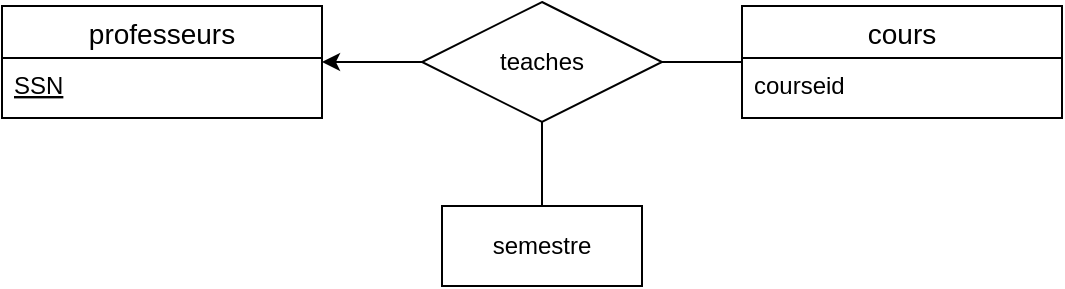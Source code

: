 <mxfile version="14.1.8" type="device" pages="6"><diagram id="Ug6p9XTL96WyHNT_D5uN" name="Q1"><mxGraphModel dx="1185" dy="685" grid="1" gridSize="10" guides="1" tooltips="1" connect="1" arrows="1" fold="1" page="1" pageScale="1" pageWidth="850" pageHeight="1100" math="0" shadow="0"><root><mxCell id="0"/><mxCell id="1" parent="0"/><mxCell id="2" value="teaches" style="shape=rhombus;perimeter=rhombusPerimeter;whiteSpace=wrap;html=1;align=center;" parent="1" vertex="1"><mxGeometry x="290" y="238" width="120" height="60" as="geometry"/></mxCell><mxCell id="3" value="professeurs" style="swimlane;fontStyle=0;childLayout=stackLayout;horizontal=1;startSize=26;horizontalStack=0;resizeParent=1;resizeParentMax=0;resizeLast=0;collapsible=1;marginBottom=0;align=center;fontSize=14;" parent="1" vertex="1"><mxGeometry x="80" y="240" width="160" height="56" as="geometry"><mxRectangle x="80" y="240" width="110" height="26" as="alternateBounds"/></mxGeometry></mxCell><mxCell id="4" value="SSN" style="text;strokeColor=none;fillColor=none;spacingLeft=4;spacingRight=4;overflow=hidden;rotatable=0;points=[[0,0.5],[1,0.5]];portConstraint=eastwest;fontSize=12;fontStyle=4" parent="3" vertex="1"><mxGeometry y="26" width="160" height="30" as="geometry"/></mxCell><mxCell id="7" value="cours" style="swimlane;fontStyle=0;childLayout=stackLayout;horizontal=1;startSize=26;horizontalStack=0;resizeParent=1;resizeParentMax=0;resizeLast=0;collapsible=1;marginBottom=0;align=center;fontSize=14;" parent="1" vertex="1"><mxGeometry x="450" y="240" width="160" height="56" as="geometry"><mxRectangle x="460" y="250" width="70" height="26" as="alternateBounds"/></mxGeometry></mxCell><mxCell id="8" value="courseid" style="text;strokeColor=none;fillColor=none;spacingLeft=4;spacingRight=4;overflow=hidden;rotatable=0;points=[[0,0.5],[1,0.5]];portConstraint=eastwest;fontSize=12;" parent="7" vertex="1"><mxGeometry y="26" width="160" height="30" as="geometry"/></mxCell><mxCell id="11" value="semestre" style="whiteSpace=wrap;html=1;align=center;" parent="1" vertex="1"><mxGeometry x="300" y="340" width="100" height="40" as="geometry"/></mxCell><mxCell id="24" value="" style="endArrow=none;html=1;entryX=0.5;entryY=1;entryDx=0;entryDy=0;exitX=0.5;exitY=0;exitDx=0;exitDy=0;" parent="1" source="11" target="2" edge="1"><mxGeometry width="50" height="50" relative="1" as="geometry"><mxPoint x="360" y="320" as="sourcePoint"/><mxPoint x="410" y="270" as="targetPoint"/></mxGeometry></mxCell><mxCell id="25" value="" style="endArrow=classic;html=1;exitX=0;exitY=0.5;exitDx=0;exitDy=0;entryX=1;entryY=0.5;entryDx=0;entryDy=0;" parent="1" source="2" target="3" edge="1"><mxGeometry width="50" height="50" relative="1" as="geometry"><mxPoint x="100" y="370" as="sourcePoint"/><mxPoint x="243" y="269" as="targetPoint"/></mxGeometry></mxCell><mxCell id="27" value="" style="endArrow=none;html=1;exitX=1;exitY=0.5;exitDx=0;exitDy=0;entryX=0;entryY=0.5;entryDx=0;entryDy=0;" parent="1" source="2" target="7" edge="1"><mxGeometry width="50" height="50" relative="1" as="geometry"><mxPoint x="420" y="390" as="sourcePoint"/><mxPoint x="430" y="240" as="targetPoint"/></mxGeometry></mxCell></root></mxGraphModel></diagram><diagram id="9wMCYozeoVzpZwXFMpXw" name="Q2"><mxGraphModel dx="1422" dy="822" grid="1" gridSize="10" guides="1" tooltips="1" connect="1" arrows="1" fold="1" page="1" pageScale="1" pageWidth="850" pageHeight="1100" math="0" shadow="0"><root><mxCell id="TalqAH4KXVPWjiXIX_hc-0"/><mxCell id="TalqAH4KXVPWjiXIX_hc-1" parent="TalqAH4KXVPWjiXIX_hc-0"/><mxCell id="RtuMxTW9jqQ1AWfn5u3T-0" value="teaches" style="shape=rhombus;perimeter=rhombusPerimeter;whiteSpace=wrap;html=1;align=center;" parent="TalqAH4KXVPWjiXIX_hc-1" vertex="1"><mxGeometry x="290" y="238" width="120" height="60" as="geometry"/></mxCell><mxCell id="RtuMxTW9jqQ1AWfn5u3T-1" value="professeurs" style="swimlane;fontStyle=0;childLayout=stackLayout;horizontal=1;startSize=26;horizontalStack=0;resizeParent=1;resizeParentMax=0;resizeLast=0;collapsible=1;marginBottom=0;align=center;fontSize=14;" parent="TalqAH4KXVPWjiXIX_hc-1" vertex="1"><mxGeometry x="80" y="240" width="160" height="56" as="geometry"><mxRectangle x="80" y="240" width="110" height="26" as="alternateBounds"/></mxGeometry></mxCell><mxCell id="RtuMxTW9jqQ1AWfn5u3T-2" value="SSN" style="text;strokeColor=none;fillColor=none;spacingLeft=4;spacingRight=4;overflow=hidden;rotatable=0;points=[[0,0.5],[1,0.5]];portConstraint=eastwest;fontSize=12;fontStyle=4" parent="RtuMxTW9jqQ1AWfn5u3T-1" vertex="1"><mxGeometry y="26" width="160" height="30" as="geometry"/></mxCell><mxCell id="RtuMxTW9jqQ1AWfn5u3T-3" value="cours" style="swimlane;fontStyle=0;childLayout=stackLayout;horizontal=1;startSize=26;horizontalStack=0;resizeParent=1;resizeParentMax=0;resizeLast=0;collapsible=1;marginBottom=0;align=center;fontSize=14;" parent="TalqAH4KXVPWjiXIX_hc-1" vertex="1"><mxGeometry x="450" y="240" width="160" height="56" as="geometry"><mxRectangle x="460" y="250" width="70" height="26" as="alternateBounds"/></mxGeometry></mxCell><mxCell id="RtuMxTW9jqQ1AWfn5u3T-4" value="courseid" style="text;strokeColor=none;fillColor=none;spacingLeft=4;spacingRight=4;overflow=hidden;rotatable=0;points=[[0,0.5],[1,0.5]];portConstraint=eastwest;fontSize=12;" parent="RtuMxTW9jqQ1AWfn5u3T-3" vertex="1"><mxGeometry y="26" width="160" height="30" as="geometry"/></mxCell><mxCell id="RtuMxTW9jqQ1AWfn5u3T-5" value="semestre" style="whiteSpace=wrap;html=1;align=center;" parent="TalqAH4KXVPWjiXIX_hc-1" vertex="1"><mxGeometry x="300" y="340" width="100" height="40" as="geometry"/></mxCell><mxCell id="RtuMxTW9jqQ1AWfn5u3T-6" value="" style="endArrow=none;html=1;entryX=0.5;entryY=1;entryDx=0;entryDy=0;exitX=0.5;exitY=0;exitDx=0;exitDy=0;" parent="TalqAH4KXVPWjiXIX_hc-1" source="RtuMxTW9jqQ1AWfn5u3T-5" target="RtuMxTW9jqQ1AWfn5u3T-0" edge="1"><mxGeometry width="50" height="50" relative="1" as="geometry"><mxPoint x="360" y="320" as="sourcePoint"/><mxPoint x="410" y="270" as="targetPoint"/></mxGeometry></mxCell><mxCell id="RtuMxTW9jqQ1AWfn5u3T-9" value="" style="endArrow=none;html=1;entryX=0;entryY=0.5;entryDx=0;entryDy=0;exitX=1;exitY=0.5;exitDx=0;exitDy=0;" parent="TalqAH4KXVPWjiXIX_hc-1" source="RtuMxTW9jqQ1AWfn5u3T-1" target="RtuMxTW9jqQ1AWfn5u3T-0" edge="1"><mxGeometry width="50" height="50" relative="1" as="geometry"><mxPoint x="110" y="390" as="sourcePoint"/><mxPoint x="160" y="340" as="targetPoint"/></mxGeometry></mxCell><mxCell id="KrPQg3tTXYbWWx8WUCvL-0" value="" style="endArrow=none;html=1;exitX=1;exitY=0.5;exitDx=0;exitDy=0;entryX=0;entryY=0.067;entryDx=0;entryDy=0;entryPerimeter=0;" parent="TalqAH4KXVPWjiXIX_hc-1" source="RtuMxTW9jqQ1AWfn5u3T-0" target="RtuMxTW9jqQ1AWfn5u3T-4" edge="1"><mxGeometry width="50" height="50" relative="1" as="geometry"><mxPoint x="410" y="340" as="sourcePoint"/><mxPoint x="460" y="290" as="targetPoint"/></mxGeometry></mxCell><mxCell id="KrPQg3tTXYbWWx8WUCvL-1" value="0 .. *&lt;br&gt;" style="text;html=1;align=center;verticalAlign=middle;resizable=0;points=[];autosize=1;" parent="TalqAH4KXVPWjiXIX_hc-1" vertex="1"><mxGeometry x="240" y="250" width="40" height="20" as="geometry"/></mxCell><mxCell id="KrPQg3tTXYbWWx8WUCvL-2" value="1 ..*" style="text;html=1;align=center;verticalAlign=middle;resizable=0;points=[];autosize=1;" parent="TalqAH4KXVPWjiXIX_hc-1" vertex="1"><mxGeometry x="415" y="250" width="40" height="20" as="geometry"/></mxCell></root></mxGraphModel></diagram><diagram name="Q3" id="gHjpWbgqRTH_ATEwax1j"><mxGraphModel dx="813" dy="470" grid="1" gridSize="10" guides="1" tooltips="1" connect="1" arrows="1" fold="1" page="1" pageScale="1" pageWidth="850" pageHeight="1100" math="0" shadow="0"><root><mxCell id="NiLA1yErFh6chaUHWfH--0"/><mxCell id="NiLA1yErFh6chaUHWfH--1" parent="NiLA1yErFh6chaUHWfH--0"/><mxCell id="NiLA1yErFh6chaUHWfH--2" value="teaches" style="shape=rhombus;perimeter=rhombusPerimeter;whiteSpace=wrap;html=1;align=center;" vertex="1" parent="NiLA1yErFh6chaUHWfH--1"><mxGeometry x="290" y="238" width="120" height="60" as="geometry"/></mxCell><mxCell id="NiLA1yErFh6chaUHWfH--3" value="professeurs" style="swimlane;fontStyle=0;childLayout=stackLayout;horizontal=1;startSize=26;horizontalStack=0;resizeParent=1;resizeParentMax=0;resizeLast=0;collapsible=1;marginBottom=0;align=center;fontSize=14;" vertex="1" parent="NiLA1yErFh6chaUHWfH--1"><mxGeometry x="80" y="240" width="160" height="56" as="geometry"><mxRectangle x="80" y="240" width="110" height="26" as="alternateBounds"/></mxGeometry></mxCell><mxCell id="NiLA1yErFh6chaUHWfH--4" value="SSN" style="text;strokeColor=none;fillColor=none;spacingLeft=4;spacingRight=4;overflow=hidden;rotatable=0;points=[[0,0.5],[1,0.5]];portConstraint=eastwest;fontSize=12;fontStyle=4" vertex="1" parent="NiLA1yErFh6chaUHWfH--3"><mxGeometry y="26" width="160" height="30" as="geometry"/></mxCell><mxCell id="NiLA1yErFh6chaUHWfH--5" value="cours" style="swimlane;fontStyle=0;childLayout=stackLayout;horizontal=1;startSize=26;horizontalStack=0;resizeParent=1;resizeParentMax=0;resizeLast=0;collapsible=1;marginBottom=0;align=center;fontSize=14;" vertex="1" parent="NiLA1yErFh6chaUHWfH--1"><mxGeometry x="450" y="240" width="160" height="56" as="geometry"><mxRectangle x="460" y="250" width="70" height="26" as="alternateBounds"/></mxGeometry></mxCell><mxCell id="NiLA1yErFh6chaUHWfH--6" value="courseid" style="text;strokeColor=none;fillColor=none;spacingLeft=4;spacingRight=4;overflow=hidden;rotatable=0;points=[[0,0.5],[1,0.5]];portConstraint=eastwest;fontSize=12;" vertex="1" parent="NiLA1yErFh6chaUHWfH--5"><mxGeometry y="26" width="160" height="30" as="geometry"/></mxCell><mxCell id="NiLA1yErFh6chaUHWfH--7" value="semestre" style="whiteSpace=wrap;html=1;align=center;" vertex="1" parent="NiLA1yErFh6chaUHWfH--1"><mxGeometry x="300" y="340" width="100" height="40" as="geometry"/></mxCell><mxCell id="NiLA1yErFh6chaUHWfH--8" value="" style="endArrow=none;html=1;entryX=0.5;entryY=1;entryDx=0;entryDy=0;exitX=0.5;exitY=0;exitDx=0;exitDy=0;" edge="1" parent="NiLA1yErFh6chaUHWfH--1" source="NiLA1yErFh6chaUHWfH--7" target="NiLA1yErFh6chaUHWfH--2"><mxGeometry width="50" height="50" relative="1" as="geometry"><mxPoint x="360" y="320" as="sourcePoint"/><mxPoint x="410" y="270" as="targetPoint"/></mxGeometry></mxCell><mxCell id="NiLA1yErFh6chaUHWfH--9" value="" style="endArrow=none;html=1;entryX=0;entryY=0.5;entryDx=0;entryDy=0;exitX=1;exitY=0.5;exitDx=0;exitDy=0;" edge="1" parent="NiLA1yErFh6chaUHWfH--1" source="NiLA1yErFh6chaUHWfH--3" target="NiLA1yErFh6chaUHWfH--2"><mxGeometry width="50" height="50" relative="1" as="geometry"><mxPoint x="110" y="390" as="sourcePoint"/><mxPoint x="160" y="340" as="targetPoint"/></mxGeometry></mxCell><mxCell id="NiLA1yErFh6chaUHWfH--10" value="" style="endArrow=none;html=1;exitX=1;exitY=0.5;exitDx=0;exitDy=0;entryX=0;entryY=0.067;entryDx=0;entryDy=0;entryPerimeter=0;" edge="1" parent="NiLA1yErFh6chaUHWfH--1" source="NiLA1yErFh6chaUHWfH--2" target="NiLA1yErFh6chaUHWfH--6"><mxGeometry width="50" height="50" relative="1" as="geometry"><mxPoint x="410" y="340" as="sourcePoint"/><mxPoint x="460" y="290" as="targetPoint"/></mxGeometry></mxCell><mxCell id="NiLA1yErFh6chaUHWfH--11" value="0 .. *&lt;br&gt;" style="text;html=1;align=center;verticalAlign=middle;resizable=0;points=[];autosize=1;" vertex="1" parent="NiLA1yErFh6chaUHWfH--1"><mxGeometry x="240" y="250" width="40" height="20" as="geometry"/></mxCell><mxCell id="NiLA1yErFh6chaUHWfH--12" value="1" style="text;html=1;align=center;verticalAlign=middle;resizable=0;points=[];autosize=1;" vertex="1" parent="NiLA1yErFh6chaUHWfH--1"><mxGeometry x="425" y="250" width="20" height="20" as="geometry"/></mxCell></root></mxGraphModel></diagram><diagram name="Q4" id="2S69hKlrlv0JDGHJrmbR"><mxGraphModel dx="1422" dy="822" grid="1" gridSize="10" guides="1" tooltips="1" connect="1" arrows="1" fold="1" page="1" pageScale="1" pageWidth="850" pageHeight="1100" math="0" shadow="0"><root><mxCell id="4BkHQRZtZE2m-Aln3hlG-0"/><mxCell id="4BkHQRZtZE2m-Aln3hlG-1" parent="4BkHQRZtZE2m-Aln3hlG-0"/><mxCell id="4BkHQRZtZE2m-Aln3hlG-2" value="teaches" style="shape=rhombus;perimeter=rhombusPerimeter;whiteSpace=wrap;html=1;align=center;" vertex="1" parent="4BkHQRZtZE2m-Aln3hlG-1"><mxGeometry x="290" y="238" width="120" height="60" as="geometry"/></mxCell><mxCell id="4BkHQRZtZE2m-Aln3hlG-3" value="professeurs" style="swimlane;fontStyle=0;childLayout=stackLayout;horizontal=1;startSize=26;horizontalStack=0;resizeParent=1;resizeParentMax=0;resizeLast=0;collapsible=1;marginBottom=0;align=center;fontSize=14;" vertex="1" parent="4BkHQRZtZE2m-Aln3hlG-1"><mxGeometry x="80" y="240" width="160" height="56" as="geometry"><mxRectangle x="80" y="240" width="110" height="26" as="alternateBounds"/></mxGeometry></mxCell><mxCell id="4BkHQRZtZE2m-Aln3hlG-4" value="SSN" style="text;strokeColor=none;fillColor=none;spacingLeft=4;spacingRight=4;overflow=hidden;rotatable=0;points=[[0,0.5],[1,0.5]];portConstraint=eastwest;fontSize=12;fontStyle=4" vertex="1" parent="4BkHQRZtZE2m-Aln3hlG-3"><mxGeometry y="26" width="160" height="30" as="geometry"/></mxCell><mxCell id="4BkHQRZtZE2m-Aln3hlG-5" value="cours" style="swimlane;fontStyle=0;childLayout=stackLayout;horizontal=1;startSize=26;horizontalStack=0;resizeParent=1;resizeParentMax=0;resizeLast=0;collapsible=1;marginBottom=0;align=center;fontSize=14;" vertex="1" parent="4BkHQRZtZE2m-Aln3hlG-1"><mxGeometry x="450" y="240" width="160" height="56" as="geometry"><mxRectangle x="460" y="250" width="70" height="26" as="alternateBounds"/></mxGeometry></mxCell><mxCell id="4BkHQRZtZE2m-Aln3hlG-6" value="courseid" style="text;strokeColor=none;fillColor=none;spacingLeft=4;spacingRight=4;overflow=hidden;rotatable=0;points=[[0,0.5],[1,0.5]];portConstraint=eastwest;fontSize=12;" vertex="1" parent="4BkHQRZtZE2m-Aln3hlG-5"><mxGeometry y="26" width="160" height="30" as="geometry"/></mxCell><mxCell id="4BkHQRZtZE2m-Aln3hlG-7" value="semestre" style="whiteSpace=wrap;html=1;align=center;" vertex="1" parent="4BkHQRZtZE2m-Aln3hlG-1"><mxGeometry x="300" y="340" width="100" height="40" as="geometry"/></mxCell><mxCell id="4BkHQRZtZE2m-Aln3hlG-8" value="" style="endArrow=none;html=1;entryX=0.5;entryY=1;entryDx=0;entryDy=0;exitX=0.5;exitY=0;exitDx=0;exitDy=0;" edge="1" parent="4BkHQRZtZE2m-Aln3hlG-1" source="4BkHQRZtZE2m-Aln3hlG-7" target="4BkHQRZtZE2m-Aln3hlG-2"><mxGeometry width="50" height="50" relative="1" as="geometry"><mxPoint x="360" y="320" as="sourcePoint"/><mxPoint x="410" y="270" as="targetPoint"/></mxGeometry></mxCell><mxCell id="4BkHQRZtZE2m-Aln3hlG-9" value="" style="endArrow=none;html=1;entryX=0;entryY=0.5;entryDx=0;entryDy=0;exitX=1;exitY=0.5;exitDx=0;exitDy=0;" edge="1" parent="4BkHQRZtZE2m-Aln3hlG-1" source="4BkHQRZtZE2m-Aln3hlG-3" target="4BkHQRZtZE2m-Aln3hlG-2"><mxGeometry width="50" height="50" relative="1" as="geometry"><mxPoint x="110" y="390" as="sourcePoint"/><mxPoint x="160" y="340" as="targetPoint"/></mxGeometry></mxCell><mxCell id="4BkHQRZtZE2m-Aln3hlG-10" value="" style="endArrow=none;html=1;exitX=1;exitY=0.5;exitDx=0;exitDy=0;entryX=0;entryY=0.067;entryDx=0;entryDy=0;entryPerimeter=0;" edge="1" parent="4BkHQRZtZE2m-Aln3hlG-1" source="4BkHQRZtZE2m-Aln3hlG-2" target="4BkHQRZtZE2m-Aln3hlG-6"><mxGeometry width="50" height="50" relative="1" as="geometry"><mxPoint x="410" y="340" as="sourcePoint"/><mxPoint x="460" y="290" as="targetPoint"/></mxGeometry></mxCell><mxCell id="4BkHQRZtZE2m-Aln3hlG-11" value="1 .. *" style="text;html=1;align=center;verticalAlign=middle;resizable=0;points=[];autosize=1;" vertex="1" parent="4BkHQRZtZE2m-Aln3hlG-1"><mxGeometry x="240" y="250" width="40" height="20" as="geometry"/></mxCell><mxCell id="4BkHQRZtZE2m-Aln3hlG-12" value="1" style="text;html=1;align=center;verticalAlign=middle;resizable=0;points=[];autosize=1;" vertex="1" parent="4BkHQRZtZE2m-Aln3hlG-1"><mxGeometry x="425" y="250" width="20" height="20" as="geometry"/></mxCell></root></mxGraphModel></diagram><diagram name="Q5" id="rV4hlLANOlbMJSPBEvdw"><mxGraphModel dx="1422" dy="822" grid="1" gridSize="10" guides="1" tooltips="1" connect="1" arrows="1" fold="1" page="1" pageScale="1" pageWidth="850" pageHeight="1100" math="0" shadow="0"><root><mxCell id="zgQM32cVnPUW8UJBJiQ0-0"/><mxCell id="zgQM32cVnPUW8UJBJiQ0-1" parent="zgQM32cVnPUW8UJBJiQ0-0"/><mxCell id="zgQM32cVnPUW8UJBJiQ0-2" value="teaches" style="shape=rhombus;perimeter=rhombusPerimeter;whiteSpace=wrap;html=1;align=center;" vertex="1" parent="zgQM32cVnPUW8UJBJiQ0-1"><mxGeometry x="290" y="238" width="120" height="60" as="geometry"/></mxCell><mxCell id="zgQM32cVnPUW8UJBJiQ0-3" value="professeurs" style="swimlane;fontStyle=0;childLayout=stackLayout;horizontal=1;startSize=26;horizontalStack=0;resizeParent=1;resizeParentMax=0;resizeLast=0;collapsible=1;marginBottom=0;align=center;fontSize=14;" vertex="1" parent="zgQM32cVnPUW8UJBJiQ0-1"><mxGeometry x="80" y="240" width="160" height="56" as="geometry"><mxRectangle x="80" y="240" width="110" height="26" as="alternateBounds"/></mxGeometry></mxCell><mxCell id="zgQM32cVnPUW8UJBJiQ0-4" value="SSN" style="text;strokeColor=none;fillColor=none;spacingLeft=4;spacingRight=4;overflow=hidden;rotatable=0;points=[[0,0.5],[1,0.5]];portConstraint=eastwest;fontSize=12;fontStyle=4" vertex="1" parent="zgQM32cVnPUW8UJBJiQ0-3"><mxGeometry y="26" width="160" height="30" as="geometry"/></mxCell><mxCell id="zgQM32cVnPUW8UJBJiQ0-5" value="cours" style="swimlane;fontStyle=0;childLayout=stackLayout;horizontal=1;startSize=26;horizontalStack=0;resizeParent=1;resizeParentMax=0;resizeLast=0;collapsible=1;marginBottom=0;align=center;fontSize=14;" vertex="1" parent="zgQM32cVnPUW8UJBJiQ0-1"><mxGeometry x="450" y="240" width="160" height="56" as="geometry"><mxRectangle x="460" y="250" width="70" height="26" as="alternateBounds"/></mxGeometry></mxCell><mxCell id="zgQM32cVnPUW8UJBJiQ0-6" value="courseid" style="text;strokeColor=none;fillColor=none;spacingLeft=4;spacingRight=4;overflow=hidden;rotatable=0;points=[[0,0.5],[1,0.5]];portConstraint=eastwest;fontSize=12;" vertex="1" parent="zgQM32cVnPUW8UJBJiQ0-5"><mxGeometry y="26" width="160" height="30" as="geometry"/></mxCell><mxCell id="zgQM32cVnPUW8UJBJiQ0-7" value="semestre" style="whiteSpace=wrap;html=1;align=center;" vertex="1" parent="zgQM32cVnPUW8UJBJiQ0-1"><mxGeometry x="300" y="340" width="100" height="40" as="geometry"/></mxCell><mxCell id="zgQM32cVnPUW8UJBJiQ0-8" value="" style="endArrow=none;html=1;entryX=0.5;entryY=1;entryDx=0;entryDy=0;exitX=0.5;exitY=0;exitDx=0;exitDy=0;" edge="1" parent="zgQM32cVnPUW8UJBJiQ0-1" source="zgQM32cVnPUW8UJBJiQ0-7" target="zgQM32cVnPUW8UJBJiQ0-2"><mxGeometry width="50" height="50" relative="1" as="geometry"><mxPoint x="360" y="320" as="sourcePoint"/><mxPoint x="410" y="270" as="targetPoint"/></mxGeometry></mxCell><mxCell id="zgQM32cVnPUW8UJBJiQ0-9" value="" style="endArrow=none;html=1;entryX=0;entryY=0.5;entryDx=0;entryDy=0;exitX=1;exitY=0.5;exitDx=0;exitDy=0;" edge="1" parent="zgQM32cVnPUW8UJBJiQ0-1" source="zgQM32cVnPUW8UJBJiQ0-3" target="zgQM32cVnPUW8UJBJiQ0-2"><mxGeometry width="50" height="50" relative="1" as="geometry"><mxPoint x="110" y="390" as="sourcePoint"/><mxPoint x="160" y="340" as="targetPoint"/></mxGeometry></mxCell><mxCell id="zgQM32cVnPUW8UJBJiQ0-10" value="" style="endArrow=none;html=1;exitX=1;exitY=0.5;exitDx=0;exitDy=0;entryX=0;entryY=0.067;entryDx=0;entryDy=0;entryPerimeter=0;" edge="1" parent="zgQM32cVnPUW8UJBJiQ0-1" source="zgQM32cVnPUW8UJBJiQ0-2" target="zgQM32cVnPUW8UJBJiQ0-6"><mxGeometry width="50" height="50" relative="1" as="geometry"><mxPoint x="410" y="340" as="sourcePoint"/><mxPoint x="460" y="290" as="targetPoint"/></mxGeometry></mxCell><mxCell id="zgQM32cVnPUW8UJBJiQ0-11" value="0 .. *" style="text;html=1;align=center;verticalAlign=middle;resizable=0;points=[];autosize=1;" vertex="1" parent="zgQM32cVnPUW8UJBJiQ0-1"><mxGeometry x="240" y="250" width="40" height="20" as="geometry"/></mxCell><mxCell id="zgQM32cVnPUW8UJBJiQ0-12" value="0 .. *" style="text;html=1;align=center;verticalAlign=middle;resizable=0;points=[];autosize=1;" vertex="1" parent="zgQM32cVnPUW8UJBJiQ0-1"><mxGeometry x="415" y="250" width="40" height="20" as="geometry"/></mxCell></root></mxGraphModel></diagram><diagram name="Q6" id="0eJmzi-kRaZWbYMjYkIi"><mxGraphModel dx="813" dy="470" grid="1" gridSize="10" guides="1" tooltips="1" connect="1" arrows="1" fold="1" page="1" pageScale="1" pageWidth="850" pageHeight="1100" math="0" shadow="0"><root><mxCell id="t7Lx5zavMF7Dvu2Qriwu-0"/><mxCell id="t7Lx5zavMF7Dvu2Qriwu-1" parent="t7Lx5zavMF7Dvu2Qriwu-0"/><mxCell id="t7Lx5zavMF7Dvu2Qriwu-2" value="teaches" style="shape=rhombus;perimeter=rhombusPerimeter;whiteSpace=wrap;html=1;align=center;" vertex="1" parent="t7Lx5zavMF7Dvu2Qriwu-1"><mxGeometry x="270" y="440" width="120" height="60" as="geometry"/></mxCell><mxCell id="t7Lx5zavMF7Dvu2Qriwu-3" value="professeurs" style="swimlane;fontStyle=0;childLayout=stackLayout;horizontal=1;startSize=26;horizontalStack=0;resizeParent=1;resizeParentMax=0;resizeLast=0;collapsible=1;marginBottom=0;align=center;fontSize=14;" vertex="1" parent="t7Lx5zavMF7Dvu2Qriwu-1"><mxGeometry x="40" y="242" width="160" height="56" as="geometry"><mxRectangle x="40" y="242" width="110" height="26" as="alternateBounds"/></mxGeometry></mxCell><mxCell id="t7Lx5zavMF7Dvu2Qriwu-4" value="SSN" style="text;strokeColor=none;fillColor=none;spacingLeft=4;spacingRight=4;overflow=hidden;rotatable=0;points=[[0,0.5],[1,0.5]];portConstraint=eastwest;fontSize=12;fontStyle=4" vertex="1" parent="t7Lx5zavMF7Dvu2Qriwu-3"><mxGeometry y="26" width="160" height="30" as="geometry"/></mxCell><mxCell id="t7Lx5zavMF7Dvu2Qriwu-5" value="cours" style="swimlane;fontStyle=0;childLayout=stackLayout;horizontal=1;startSize=26;horizontalStack=0;resizeParent=1;resizeParentMax=0;resizeLast=0;collapsible=1;marginBottom=0;align=center;fontSize=14;" vertex="1" parent="t7Lx5zavMF7Dvu2Qriwu-1"><mxGeometry x="430" y="442" width="160" height="56" as="geometry"><mxRectangle x="460" y="250" width="70" height="26" as="alternateBounds"/></mxGeometry></mxCell><mxCell id="t7Lx5zavMF7Dvu2Qriwu-6" value="courseid" style="text;strokeColor=none;fillColor=none;spacingLeft=4;spacingRight=4;overflow=hidden;rotatable=0;points=[[0,0.5],[1,0.5]];portConstraint=eastwest;fontSize=12;" vertex="1" parent="t7Lx5zavMF7Dvu2Qriwu-5"><mxGeometry y="26" width="160" height="30" as="geometry"/></mxCell><mxCell id="t7Lx5zavMF7Dvu2Qriwu-7" value="semestre" style="whiteSpace=wrap;html=1;align=center;" vertex="1" parent="t7Lx5zavMF7Dvu2Qriwu-1"><mxGeometry x="280" y="542" width="100" height="40" as="geometry"/></mxCell><mxCell id="t7Lx5zavMF7Dvu2Qriwu-8" value="" style="endArrow=none;html=1;entryX=0.5;entryY=1;entryDx=0;entryDy=0;exitX=0.5;exitY=0;exitDx=0;exitDy=0;" edge="1" parent="t7Lx5zavMF7Dvu2Qriwu-1" source="t7Lx5zavMF7Dvu2Qriwu-7" target="t7Lx5zavMF7Dvu2Qriwu-2"><mxGeometry width="50" height="50" relative="1" as="geometry"><mxPoint x="340" y="522" as="sourcePoint"/><mxPoint x="390" y="472" as="targetPoint"/></mxGeometry></mxCell><mxCell id="t7Lx5zavMF7Dvu2Qriwu-10" value="" style="endArrow=none;html=1;exitX=1;exitY=0.5;exitDx=0;exitDy=0;entryX=0;entryY=0.067;entryDx=0;entryDy=0;entryPerimeter=0;" edge="1" parent="t7Lx5zavMF7Dvu2Qriwu-1" source="t7Lx5zavMF7Dvu2Qriwu-2" target="t7Lx5zavMF7Dvu2Qriwu-6"><mxGeometry width="50" height="50" relative="1" as="geometry"><mxPoint x="390" y="542" as="sourcePoint"/><mxPoint x="440" y="492" as="targetPoint"/></mxGeometry></mxCell><mxCell id="t7Lx5zavMF7Dvu2Qriwu-12" value="0 .. *" style="text;html=1;align=center;verticalAlign=middle;resizable=0;points=[];autosize=1;" vertex="1" parent="t7Lx5zavMF7Dvu2Qriwu-1"><mxGeometry x="395" y="452" width="40" height="20" as="geometry"/></mxCell><mxCell id="t7Lx5zavMF7Dvu2Qriwu-13" value="Relationship" style="shape=rhombus;perimeter=rhombusPerimeter;whiteSpace=wrap;html=1;align=center;" vertex="1" parent="t7Lx5zavMF7Dvu2Qriwu-1"><mxGeometry x="270" y="240" width="120" height="60" as="geometry"/></mxCell><mxCell id="t7Lx5zavMF7Dvu2Qriwu-14" value="equipes_professeurs" style="swimlane;fontStyle=0;childLayout=stackLayout;horizontal=1;startSize=26;horizontalStack=0;resizeParent=1;resizeParentMax=0;resizeLast=0;collapsible=1;marginBottom=0;align=center;fontSize=14;" vertex="1" parent="t7Lx5zavMF7Dvu2Qriwu-1"><mxGeometry x="445" y="242" width="160" height="56" as="geometry"><mxRectangle x="445" y="240" width="160" height="26" as="alternateBounds"/></mxGeometry></mxCell><mxCell id="t7Lx5zavMF7Dvu2Qriwu-17" value="groupid&#10;" style="text;strokeColor=none;fillColor=none;spacingLeft=4;spacingRight=4;overflow=hidden;rotatable=0;points=[[0,0.5],[1,0.5]];portConstraint=eastwest;fontSize=12;" vertex="1" parent="t7Lx5zavMF7Dvu2Qriwu-14"><mxGeometry y="26" width="160" height="30" as="geometry"/></mxCell><mxCell id="t7Lx5zavMF7Dvu2Qriwu-18" value="" style="endArrow=none;html=1;exitX=1;exitY=0.5;exitDx=0;exitDy=0;entryX=0;entryY=0.5;entryDx=0;entryDy=0;" edge="1" parent="t7Lx5zavMF7Dvu2Qriwu-1" source="t7Lx5zavMF7Dvu2Qriwu-3" target="t7Lx5zavMF7Dvu2Qriwu-13"><mxGeometry width="50" height="50" relative="1" as="geometry"><mxPoint x="220" y="310" as="sourcePoint"/><mxPoint x="240" y="240" as="targetPoint"/></mxGeometry></mxCell><mxCell id="t7Lx5zavMF7Dvu2Qriwu-19" value="" style="endArrow=none;html=1;exitX=1;exitY=0.5;exitDx=0;exitDy=0;entryX=0;entryY=0.5;entryDx=0;entryDy=0;" edge="1" parent="t7Lx5zavMF7Dvu2Qriwu-1" source="t7Lx5zavMF7Dvu2Qriwu-13" target="t7Lx5zavMF7Dvu2Qriwu-14"><mxGeometry width="50" height="50" relative="1" as="geometry"><mxPoint x="220" y="380" as="sourcePoint"/><mxPoint x="430" y="270" as="targetPoint"/></mxGeometry></mxCell><mxCell id="t7Lx5zavMF7Dvu2Qriwu-20" value="1 .. *" style="text;html=1;align=center;verticalAlign=middle;resizable=0;points=[];autosize=1;" vertex="1" parent="t7Lx5zavMF7Dvu2Qriwu-1"><mxGeometry x="200" y="250" width="40" height="20" as="geometry"/></mxCell><mxCell id="t7Lx5zavMF7Dvu2Qriwu-21" value="0 .. *" style="text;html=1;align=center;verticalAlign=middle;resizable=0;points=[];autosize=1;" vertex="1" parent="t7Lx5zavMF7Dvu2Qriwu-1"><mxGeometry x="400" y="240" width="40" height="20" as="geometry"/></mxCell><mxCell id="t7Lx5zavMF7Dvu2Qriwu-22" value="" style="endArrow=none;html=1;exitX=0;exitY=0.5;exitDx=0;exitDy=0;" edge="1" parent="t7Lx5zavMF7Dvu2Qriwu-1" source="t7Lx5zavMF7Dvu2Qriwu-2" target="t7Lx5zavMF7Dvu2Qriwu-4"><mxGeometry width="50" height="50" relative="1" as="geometry"><mxPoint x="120" y="440" as="sourcePoint"/><mxPoint x="170" y="390" as="targetPoint"/><Array as="points"><mxPoint x="120" y="470"/></Array></mxGeometry></mxCell><mxCell id="t7Lx5zavMF7Dvu2Qriwu-23" value="" style="endArrow=none;html=1;entryX=0.466;entryY=1.057;entryDx=0;entryDy=0;entryPerimeter=0;exitX=0.5;exitY=0;exitDx=0;exitDy=0;" edge="1" parent="t7Lx5zavMF7Dvu2Qriwu-1" source="t7Lx5zavMF7Dvu2Qriwu-2" target="t7Lx5zavMF7Dvu2Qriwu-17"><mxGeometry width="50" height="50" relative="1" as="geometry"><mxPoint x="470" y="410" as="sourcePoint"/><mxPoint x="520" y="360" as="targetPoint"/><Array as="points"><mxPoint x="330" y="360"/><mxPoint x="520" y="360"/></Array></mxGeometry></mxCell><mxCell id="t7Lx5zavMF7Dvu2Qriwu-24" value="0 .. *" style="text;html=1;align=center;verticalAlign=middle;resizable=0;points=[];autosize=1;" vertex="1" parent="t7Lx5zavMF7Dvu2Qriwu-1"><mxGeometry x="120" y="300" width="40" height="20" as="geometry"/></mxCell><mxCell id="t7Lx5zavMF7Dvu2Qriwu-25" value="0 .. *" style="text;html=1;align=center;verticalAlign=middle;resizable=0;points=[];autosize=1;" vertex="1" parent="t7Lx5zavMF7Dvu2Qriwu-1"><mxGeometry x="480" y="300" width="40" height="20" as="geometry"/></mxCell></root></mxGraphModel></diagram></mxfile>